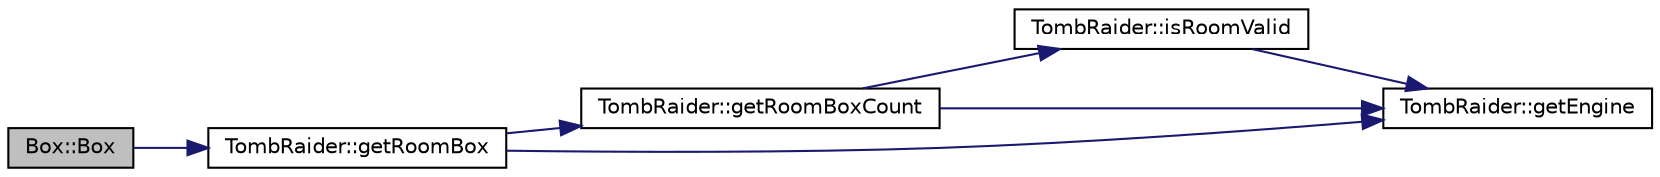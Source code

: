 digraph "Box::Box"
{
 // INTERACTIVE_SVG=YES
  edge [fontname="Helvetica",fontsize="10",labelfontname="Helvetica",labelfontsize="10"];
  node [fontname="Helvetica",fontsize="10",shape=record];
  rankdir="LR";
  Node1 [label="Box::Box",height=0.2,width=0.4,color="black", fillcolor="grey75", style="filled" fontcolor="black"];
  Node1 -> Node2 [color="midnightblue",fontsize="10",style="solid",fontname="Helvetica"];
  Node2 [label="TombRaider::getRoomBox",height=0.2,width=0.4,color="black", fillcolor="white", style="filled",URL="$class_tomb_raider.html#a3f8b6202cf76f33cd60d0f3ee918da2a",tooltip="Get a single collision box from room (unified) "];
  Node2 -> Node3 [color="midnightblue",fontsize="10",style="solid",fontname="Helvetica"];
  Node3 [label="TombRaider::getRoomBoxCount",height=0.2,width=0.4,color="black", fillcolor="white", style="filled",URL="$class_tomb_raider.html#ad05c86117419b0dc9fdae22094cea871",tooltip="Get number of collision boxes in room (unified) "];
  Node3 -> Node4 [color="midnightblue",fontsize="10",style="solid",fontname="Helvetica"];
  Node4 [label="TombRaider::isRoomValid",height=0.2,width=0.4,color="black", fillcolor="white", style="filled",URL="$class_tomb_raider.html#ac84fd26947ae435bac953a490ecacaf4",tooltip="Check if a room is valid (TRC support) "];
  Node4 -> Node5 [color="midnightblue",fontsize="10",style="solid",fontname="Helvetica"];
  Node5 [label="TombRaider::getEngine",height=0.2,width=0.4,color="black", fillcolor="white", style="filled",URL="$class_tomb_raider.html#aa1e99a78b665bffcae493b2a6ace0911"];
  Node3 -> Node5 [color="midnightblue",fontsize="10",style="solid",fontname="Helvetica"];
  Node2 -> Node5 [color="midnightblue",fontsize="10",style="solid",fontname="Helvetica"];
}
